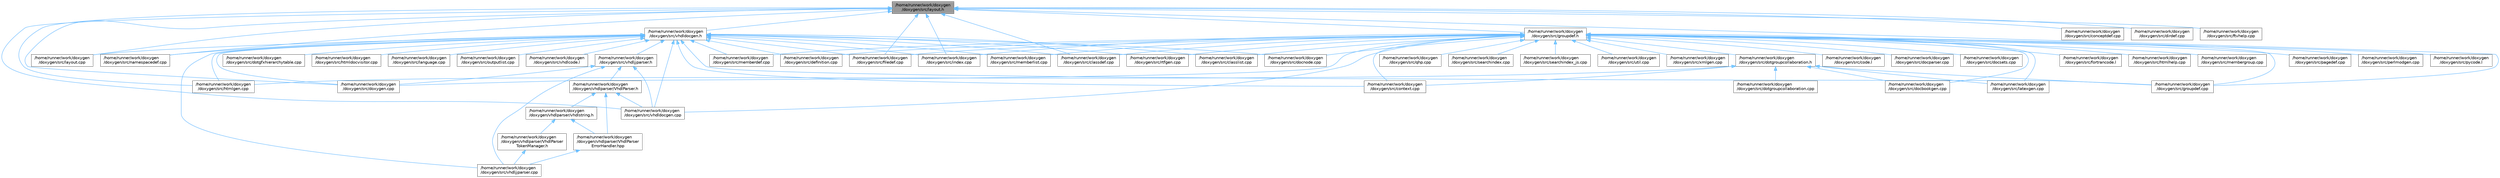 digraph "/home/runner/work/doxygen/doxygen/src/layout.h"
{
 // INTERACTIVE_SVG=YES
 // LATEX_PDF_SIZE
  bgcolor="transparent";
  edge [fontname=Helvetica,fontsize=10,labelfontname=Helvetica,labelfontsize=10];
  node [fontname=Helvetica,fontsize=10,shape=box,height=0.2,width=0.4];
  Node1 [id="Node000001",label="/home/runner/work/doxygen\l/doxygen/src/layout.h",height=0.2,width=0.4,color="gray40", fillcolor="grey60", style="filled", fontcolor="black"];
  Node1 -> Node2 [id="edge1_Node000001_Node000002",dir="back",color="steelblue1",style="solid"];
  Node2 [id="Node000002",label="/home/runner/work/doxygen\l/doxygen/src/classdef.cpp",height=0.2,width=0.4,color="grey40", fillcolor="white", style="filled",URL="$de/d89/classdef_8cpp.html",tooltip=" "];
  Node1 -> Node3 [id="edge2_Node000001_Node000003",dir="back",color="steelblue1",style="solid"];
  Node3 [id="Node000003",label="/home/runner/work/doxygen\l/doxygen/src/conceptdef.cpp",height=0.2,width=0.4,color="grey40", fillcolor="white", style="filled",URL="$d8/d0a/conceptdef_8cpp.html",tooltip=" "];
  Node1 -> Node4 [id="edge3_Node000001_Node000004",dir="back",color="steelblue1",style="solid"];
  Node4 [id="Node000004",label="/home/runner/work/doxygen\l/doxygen/src/dirdef.cpp",height=0.2,width=0.4,color="grey40", fillcolor="white", style="filled",URL="$d8/d52/dirdef_8cpp.html",tooltip=" "];
  Node1 -> Node5 [id="edge4_Node000001_Node000005",dir="back",color="steelblue1",style="solid"];
  Node5 [id="Node000005",label="/home/runner/work/doxygen\l/doxygen/src/doxygen.cpp",height=0.2,width=0.4,color="grey40", fillcolor="white", style="filled",URL="$dc/d98/doxygen_8cpp.html",tooltip=" "];
  Node1 -> Node6 [id="edge5_Node000001_Node000006",dir="back",color="steelblue1",style="solid"];
  Node6 [id="Node000006",label="/home/runner/work/doxygen\l/doxygen/src/filedef.cpp",height=0.2,width=0.4,color="grey40", fillcolor="white", style="filled",URL="$d6/ddc/filedef_8cpp.html",tooltip=" "];
  Node1 -> Node7 [id="edge6_Node000001_Node000007",dir="back",color="steelblue1",style="solid"];
  Node7 [id="Node000007",label="/home/runner/work/doxygen\l/doxygen/src/ftvhelp.cpp",height=0.2,width=0.4,color="grey40", fillcolor="white", style="filled",URL="$db/d41/ftvhelp_8cpp.html",tooltip=" "];
  Node1 -> Node8 [id="edge7_Node000001_Node000008",dir="back",color="steelblue1",style="solid"];
  Node8 [id="Node000008",label="/home/runner/work/doxygen\l/doxygen/src/groupdef.cpp",height=0.2,width=0.4,color="grey40", fillcolor="white", style="filled",URL="$d6/d42/groupdef_8cpp.html",tooltip=" "];
  Node1 -> Node9 [id="edge8_Node000001_Node000009",dir="back",color="steelblue1",style="solid"];
  Node9 [id="Node000009",label="/home/runner/work/doxygen\l/doxygen/src/groupdef.h",height=0.2,width=0.4,color="grey40", fillcolor="white", style="filled",URL="$d1/de6/groupdef_8h.html",tooltip=" "];
  Node9 -> Node2 [id="edge9_Node000009_Node000002",dir="back",color="steelblue1",style="solid"];
  Node9 -> Node10 [id="edge10_Node000009_Node000010",dir="back",color="steelblue1",style="solid"];
  Node10 [id="Node000010",label="/home/runner/work/doxygen\l/doxygen/src/classlist.cpp",height=0.2,width=0.4,color="grey40", fillcolor="white", style="filled",URL="$d6/d10/classlist_8cpp.html",tooltip=" "];
  Node9 -> Node11 [id="edge11_Node000009_Node000011",dir="back",color="steelblue1",style="solid"];
  Node11 [id="Node000011",label="/home/runner/work/doxygen\l/doxygen/src/code.l",height=0.2,width=0.4,color="grey40", fillcolor="white", style="filled",URL="$da/d1f/code_8l.html",tooltip=" "];
  Node9 -> Node12 [id="edge12_Node000009_Node000012",dir="back",color="steelblue1",style="solid"];
  Node12 [id="Node000012",label="/home/runner/work/doxygen\l/doxygen/src/context.cpp",height=0.2,width=0.4,color="grey40", fillcolor="white", style="filled",URL="$db/d12/context_8cpp.html",tooltip=" "];
  Node9 -> Node13 [id="edge13_Node000009_Node000013",dir="back",color="steelblue1",style="solid"];
  Node13 [id="Node000013",label="/home/runner/work/doxygen\l/doxygen/src/definition.cpp",height=0.2,width=0.4,color="grey40", fillcolor="white", style="filled",URL="$d3/dea/definition_8cpp.html",tooltip=" "];
  Node9 -> Node14 [id="edge14_Node000009_Node000014",dir="back",color="steelblue1",style="solid"];
  Node14 [id="Node000014",label="/home/runner/work/doxygen\l/doxygen/src/docbookgen.cpp",height=0.2,width=0.4,color="grey40", fillcolor="white", style="filled",URL="$d8/d29/docbookgen_8cpp.html",tooltip=" "];
  Node9 -> Node15 [id="edge15_Node000009_Node000015",dir="back",color="steelblue1",style="solid"];
  Node15 [id="Node000015",label="/home/runner/work/doxygen\l/doxygen/src/docnode.cpp",height=0.2,width=0.4,color="grey40", fillcolor="white", style="filled",URL="$d0/d2b/docnode_8cpp.html",tooltip=" "];
  Node9 -> Node16 [id="edge16_Node000009_Node000016",dir="back",color="steelblue1",style="solid"];
  Node16 [id="Node000016",label="/home/runner/work/doxygen\l/doxygen/src/docparser.cpp",height=0.2,width=0.4,color="grey40", fillcolor="white", style="filled",URL="$da/d17/docparser_8cpp.html",tooltip=" "];
  Node9 -> Node17 [id="edge17_Node000009_Node000017",dir="back",color="steelblue1",style="solid"];
  Node17 [id="Node000017",label="/home/runner/work/doxygen\l/doxygen/src/docsets.cpp",height=0.2,width=0.4,color="grey40", fillcolor="white", style="filled",URL="$d7/d8f/docsets_8cpp.html",tooltip=" "];
  Node9 -> Node18 [id="edge18_Node000009_Node000018",dir="back",color="steelblue1",style="solid"];
  Node18 [id="Node000018",label="/home/runner/work/doxygen\l/doxygen/src/dotgroupcollaboration.h",height=0.2,width=0.4,color="grey40", fillcolor="white", style="filled",URL="$d7/d99/dotgroupcollaboration_8h.html",tooltip=" "];
  Node18 -> Node12 [id="edge19_Node000018_Node000012",dir="back",color="steelblue1",style="solid"];
  Node18 -> Node14 [id="edge20_Node000018_Node000014",dir="back",color="steelblue1",style="solid"];
  Node18 -> Node19 [id="edge21_Node000018_Node000019",dir="back",color="steelblue1",style="solid"];
  Node19 [id="Node000019",label="/home/runner/work/doxygen\l/doxygen/src/dotgroupcollaboration.cpp",height=0.2,width=0.4,color="grey40", fillcolor="white", style="filled",URL="$d1/d86/dotgroupcollaboration_8cpp.html",tooltip=" "];
  Node18 -> Node8 [id="edge22_Node000018_Node000008",dir="back",color="steelblue1",style="solid"];
  Node18 -> Node20 [id="edge23_Node000018_Node000020",dir="back",color="steelblue1",style="solid"];
  Node20 [id="Node000020",label="/home/runner/work/doxygen\l/doxygen/src/htmlgen.cpp",height=0.2,width=0.4,color="grey40", fillcolor="white", style="filled",URL="$d8/d6e/htmlgen_8cpp.html",tooltip=" "];
  Node18 -> Node21 [id="edge24_Node000018_Node000021",dir="back",color="steelblue1",style="solid"];
  Node21 [id="Node000021",label="/home/runner/work/doxygen\l/doxygen/src/latexgen.cpp",height=0.2,width=0.4,color="grey40", fillcolor="white", style="filled",URL="$d4/d42/latexgen_8cpp.html",tooltip=" "];
  Node9 -> Node5 [id="edge25_Node000009_Node000005",dir="back",color="steelblue1",style="solid"];
  Node9 -> Node6 [id="edge26_Node000009_Node000006",dir="back",color="steelblue1",style="solid"];
  Node9 -> Node22 [id="edge27_Node000009_Node000022",dir="back",color="steelblue1",style="solid"];
  Node22 [id="Node000022",label="/home/runner/work/doxygen\l/doxygen/src/fortrancode.l",height=0.2,width=0.4,color="grey40", fillcolor="white", style="filled",URL="$d9/d5b/fortrancode_8l.html",tooltip=" "];
  Node9 -> Node8 [id="edge28_Node000009_Node000008",dir="back",color="steelblue1",style="solid"];
  Node9 -> Node23 [id="edge29_Node000009_Node000023",dir="back",color="steelblue1",style="solid"];
  Node23 [id="Node000023",label="/home/runner/work/doxygen\l/doxygen/src/htmlhelp.cpp",height=0.2,width=0.4,color="grey40", fillcolor="white", style="filled",URL="$d3/d4b/htmlhelp_8cpp.html",tooltip=" "];
  Node9 -> Node24 [id="edge30_Node000009_Node000024",dir="back",color="steelblue1",style="solid"];
  Node24 [id="Node000024",label="/home/runner/work/doxygen\l/doxygen/src/index.cpp",height=0.2,width=0.4,color="grey40", fillcolor="white", style="filled",URL="$db/d14/index_8cpp.html",tooltip="This file contains functions for the various index pages."];
  Node9 -> Node21 [id="edge31_Node000009_Node000021",dir="back",color="steelblue1",style="solid"];
  Node9 -> Node25 [id="edge32_Node000009_Node000025",dir="back",color="steelblue1",style="solid"];
  Node25 [id="Node000025",label="/home/runner/work/doxygen\l/doxygen/src/memberdef.cpp",height=0.2,width=0.4,color="grey40", fillcolor="white", style="filled",URL="$d0/d72/memberdef_8cpp.html",tooltip=" "];
  Node9 -> Node26 [id="edge33_Node000009_Node000026",dir="back",color="steelblue1",style="solid"];
  Node26 [id="Node000026",label="/home/runner/work/doxygen\l/doxygen/src/membergroup.cpp",height=0.2,width=0.4,color="grey40", fillcolor="white", style="filled",URL="$d6/d18/membergroup_8cpp.html",tooltip=" "];
  Node9 -> Node27 [id="edge34_Node000009_Node000027",dir="back",color="steelblue1",style="solid"];
  Node27 [id="Node000027",label="/home/runner/work/doxygen\l/doxygen/src/memberlist.cpp",height=0.2,width=0.4,color="grey40", fillcolor="white", style="filled",URL="$d0/d14/memberlist_8cpp.html",tooltip=" "];
  Node9 -> Node28 [id="edge35_Node000009_Node000028",dir="back",color="steelblue1",style="solid"];
  Node28 [id="Node000028",label="/home/runner/work/doxygen\l/doxygen/src/pagedef.cpp",height=0.2,width=0.4,color="grey40", fillcolor="white", style="filled",URL="$d9/db4/pagedef_8cpp.html",tooltip=" "];
  Node9 -> Node29 [id="edge36_Node000009_Node000029",dir="back",color="steelblue1",style="solid"];
  Node29 [id="Node000029",label="/home/runner/work/doxygen\l/doxygen/src/perlmodgen.cpp",height=0.2,width=0.4,color="grey40", fillcolor="white", style="filled",URL="$de/dd0/perlmodgen_8cpp.html",tooltip=" "];
  Node9 -> Node30 [id="edge37_Node000009_Node000030",dir="back",color="steelblue1",style="solid"];
  Node30 [id="Node000030",label="/home/runner/work/doxygen\l/doxygen/src/pycode.l",height=0.2,width=0.4,color="grey40", fillcolor="white", style="filled",URL="$d3/ded/pycode_8l.html",tooltip=" "];
  Node9 -> Node31 [id="edge38_Node000009_Node000031",dir="back",color="steelblue1",style="solid"];
  Node31 [id="Node000031",label="/home/runner/work/doxygen\l/doxygen/src/qhp.cpp",height=0.2,width=0.4,color="grey40", fillcolor="white", style="filled",URL="$d9/d45/qhp_8cpp.html",tooltip=" "];
  Node9 -> Node32 [id="edge39_Node000009_Node000032",dir="back",color="steelblue1",style="solid"];
  Node32 [id="Node000032",label="/home/runner/work/doxygen\l/doxygen/src/rtfgen.cpp",height=0.2,width=0.4,color="grey40", fillcolor="white", style="filled",URL="$d0/d9c/rtfgen_8cpp.html",tooltip=" "];
  Node9 -> Node33 [id="edge40_Node000009_Node000033",dir="back",color="steelblue1",style="solid"];
  Node33 [id="Node000033",label="/home/runner/work/doxygen\l/doxygen/src/searchindex.cpp",height=0.2,width=0.4,color="grey40", fillcolor="white", style="filled",URL="$d7/d79/searchindex_8cpp.html",tooltip=" "];
  Node9 -> Node34 [id="edge41_Node000009_Node000034",dir="back",color="steelblue1",style="solid"];
  Node34 [id="Node000034",label="/home/runner/work/doxygen\l/doxygen/src/searchindex_js.cpp",height=0.2,width=0.4,color="grey40", fillcolor="white", style="filled",URL="$d9/d2f/searchindex__js_8cpp.html",tooltip=" "];
  Node9 -> Node35 [id="edge42_Node000009_Node000035",dir="back",color="steelblue1",style="solid"];
  Node35 [id="Node000035",label="/home/runner/work/doxygen\l/doxygen/src/util.cpp",height=0.2,width=0.4,color="grey40", fillcolor="white", style="filled",URL="$df/d2d/util_8cpp.html",tooltip=" "];
  Node9 -> Node36 [id="edge43_Node000009_Node000036",dir="back",color="steelblue1",style="solid"];
  Node36 [id="Node000036",label="/home/runner/work/doxygen\l/doxygen/src/vhdldocgen.cpp",height=0.2,width=0.4,color="grey40", fillcolor="white", style="filled",URL="$de/dea/vhdldocgen_8cpp.html",tooltip=" "];
  Node9 -> Node37 [id="edge44_Node000009_Node000037",dir="back",color="steelblue1",style="solid"];
  Node37 [id="Node000037",label="/home/runner/work/doxygen\l/doxygen/src/xmlgen.cpp",height=0.2,width=0.4,color="grey40", fillcolor="white", style="filled",URL="$d0/dc3/xmlgen_8cpp.html",tooltip=" "];
  Node1 -> Node20 [id="edge45_Node000001_Node000020",dir="back",color="steelblue1",style="solid"];
  Node1 -> Node24 [id="edge46_Node000001_Node000024",dir="back",color="steelblue1",style="solid"];
  Node1 -> Node38 [id="edge47_Node000001_Node000038",dir="back",color="steelblue1",style="solid"];
  Node38 [id="Node000038",label="/home/runner/work/doxygen\l/doxygen/src/layout.cpp",height=0.2,width=0.4,color="grey40", fillcolor="white", style="filled",URL="$db/d16/layout_8cpp.html",tooltip=" "];
  Node1 -> Node39 [id="edge48_Node000001_Node000039",dir="back",color="steelblue1",style="solid"];
  Node39 [id="Node000039",label="/home/runner/work/doxygen\l/doxygen/src/namespacedef.cpp",height=0.2,width=0.4,color="grey40", fillcolor="white", style="filled",URL="$d7/d1c/namespacedef_8cpp.html",tooltip=" "];
  Node1 -> Node36 [id="edge49_Node000001_Node000036",dir="back",color="steelblue1",style="solid"];
  Node1 -> Node40 [id="edge50_Node000001_Node000040",dir="back",color="steelblue1",style="solid"];
  Node40 [id="Node000040",label="/home/runner/work/doxygen\l/doxygen/src/vhdldocgen.h",height=0.2,width=0.4,color="grey40", fillcolor="white", style="filled",URL="$dd/dec/vhdldocgen_8h.html",tooltip=" "];
  Node40 -> Node2 [id="edge51_Node000040_Node000002",dir="back",color="steelblue1",style="solid"];
  Node40 -> Node10 [id="edge52_Node000040_Node000010",dir="back",color="steelblue1",style="solid"];
  Node40 -> Node12 [id="edge53_Node000040_Node000012",dir="back",color="steelblue1",style="solid"];
  Node40 -> Node13 [id="edge54_Node000040_Node000013",dir="back",color="steelblue1",style="solid"];
  Node40 -> Node15 [id="edge55_Node000040_Node000015",dir="back",color="steelblue1",style="solid"];
  Node40 -> Node41 [id="edge56_Node000040_Node000041",dir="back",color="steelblue1",style="solid"];
  Node41 [id="Node000041",label="/home/runner/work/doxygen\l/doxygen/src/dotgfxhierarchytable.cpp",height=0.2,width=0.4,color="grey40", fillcolor="white", style="filled",URL="$d4/d09/dotgfxhierarchytable_8cpp.html",tooltip=" "];
  Node40 -> Node5 [id="edge57_Node000040_Node000005",dir="back",color="steelblue1",style="solid"];
  Node40 -> Node6 [id="edge58_Node000040_Node000006",dir="back",color="steelblue1",style="solid"];
  Node40 -> Node8 [id="edge59_Node000040_Node000008",dir="back",color="steelblue1",style="solid"];
  Node40 -> Node42 [id="edge60_Node000040_Node000042",dir="back",color="steelblue1",style="solid"];
  Node42 [id="Node000042",label="/home/runner/work/doxygen\l/doxygen/src/htmldocvisitor.cpp",height=0.2,width=0.4,color="grey40", fillcolor="white", style="filled",URL="$da/db0/htmldocvisitor_8cpp.html",tooltip=" "];
  Node40 -> Node20 [id="edge61_Node000040_Node000020",dir="back",color="steelblue1",style="solid"];
  Node40 -> Node24 [id="edge62_Node000040_Node000024",dir="back",color="steelblue1",style="solid"];
  Node40 -> Node43 [id="edge63_Node000040_Node000043",dir="back",color="steelblue1",style="solid"];
  Node43 [id="Node000043",label="/home/runner/work/doxygen\l/doxygen/src/language.cpp",height=0.2,width=0.4,color="grey40", fillcolor="white", style="filled",URL="$d2/d48/language_8cpp.html",tooltip=" "];
  Node40 -> Node38 [id="edge64_Node000040_Node000038",dir="back",color="steelblue1",style="solid"];
  Node40 -> Node25 [id="edge65_Node000040_Node000025",dir="back",color="steelblue1",style="solid"];
  Node40 -> Node27 [id="edge66_Node000040_Node000027",dir="back",color="steelblue1",style="solid"];
  Node40 -> Node39 [id="edge67_Node000040_Node000039",dir="back",color="steelblue1",style="solid"];
  Node40 -> Node44 [id="edge68_Node000040_Node000044",dir="back",color="steelblue1",style="solid"];
  Node44 [id="Node000044",label="/home/runner/work/doxygen\l/doxygen/src/outputlist.cpp",height=0.2,width=0.4,color="grey40", fillcolor="white", style="filled",URL="$db/dd8/outputlist_8cpp.html",tooltip=" "];
  Node40 -> Node32 [id="edge69_Node000040_Node000032",dir="back",color="steelblue1",style="solid"];
  Node40 -> Node45 [id="edge70_Node000040_Node000045",dir="back",color="steelblue1",style="solid"];
  Node45 [id="Node000045",label="/home/runner/work/doxygen\l/doxygen/src/vhdlcode.l",height=0.2,width=0.4,color="grey40", fillcolor="white", style="filled",URL="$d5/d6a/vhdlcode_8l.html",tooltip=" "];
  Node40 -> Node36 [id="edge71_Node000040_Node000036",dir="back",color="steelblue1",style="solid"];
  Node40 -> Node46 [id="edge72_Node000040_Node000046",dir="back",color="steelblue1",style="solid"];
  Node46 [id="Node000046",label="/home/runner/work/doxygen\l/doxygen/src/vhdljjparser.cpp",height=0.2,width=0.4,color="grey40", fillcolor="white", style="filled",URL="$d1/d86/vhdljjparser_8cpp.html",tooltip=" "];
  Node40 -> Node47 [id="edge73_Node000040_Node000047",dir="back",color="steelblue1",style="solid"];
  Node47 [id="Node000047",label="/home/runner/work/doxygen\l/doxygen/src/vhdljjparser.h",height=0.2,width=0.4,color="grey40", fillcolor="white", style="filled",URL="$d2/d55/vhdljjparser_8h.html",tooltip=" "];
  Node47 -> Node5 [id="edge74_Node000047_Node000005",dir="back",color="steelblue1",style="solid"];
  Node47 -> Node36 [id="edge75_Node000047_Node000036",dir="back",color="steelblue1",style="solid"];
  Node47 -> Node46 [id="edge76_Node000047_Node000046",dir="back",color="steelblue1",style="solid"];
  Node47 -> Node48 [id="edge77_Node000047_Node000048",dir="back",color="steelblue1",style="solid"];
  Node48 [id="Node000048",label="/home/runner/work/doxygen\l/doxygen/vhdlparser/VhdlParser.h",height=0.2,width=0.4,color="grey40", fillcolor="white", style="filled",URL="$d5/df9/_vhdl_parser_8h.html",tooltip=" "];
  Node48 -> Node36 [id="edge78_Node000048_Node000036",dir="back",color="steelblue1",style="solid"];
  Node48 -> Node49 [id="edge79_Node000048_Node000049",dir="back",color="steelblue1",style="solid"];
  Node49 [id="Node000049",label="/home/runner/work/doxygen\l/doxygen/vhdlparser/VhdlParser\lErrorHandler.hpp",height=0.2,width=0.4,color="grey40", fillcolor="white", style="filled",URL="$d2/dc3/_vhdl_parser_error_handler_8hpp.html",tooltip=" "];
  Node49 -> Node46 [id="edge80_Node000049_Node000046",dir="back",color="steelblue1",style="solid"];
  Node48 -> Node50 [id="edge81_Node000048_Node000050",dir="back",color="steelblue1",style="solid"];
  Node50 [id="Node000050",label="/home/runner/work/doxygen\l/doxygen/vhdlparser/vhdlstring.h",height=0.2,width=0.4,color="grey40", fillcolor="white", style="filled",URL="$d9/d48/vhdlstring_8h.html",tooltip=" "];
  Node50 -> Node49 [id="edge82_Node000050_Node000049",dir="back",color="steelblue1",style="solid"];
  Node50 -> Node51 [id="edge83_Node000050_Node000051",dir="back",color="steelblue1",style="solid"];
  Node51 [id="Node000051",label="/home/runner/work/doxygen\l/doxygen/vhdlparser/VhdlParser\lTokenManager.h",height=0.2,width=0.4,color="grey40", fillcolor="white", style="filled",URL="$d7/dad/_vhdl_parser_token_manager_8h.html",tooltip=" "];
  Node51 -> Node46 [id="edge84_Node000051_Node000046",dir="back",color="steelblue1",style="solid"];
}
